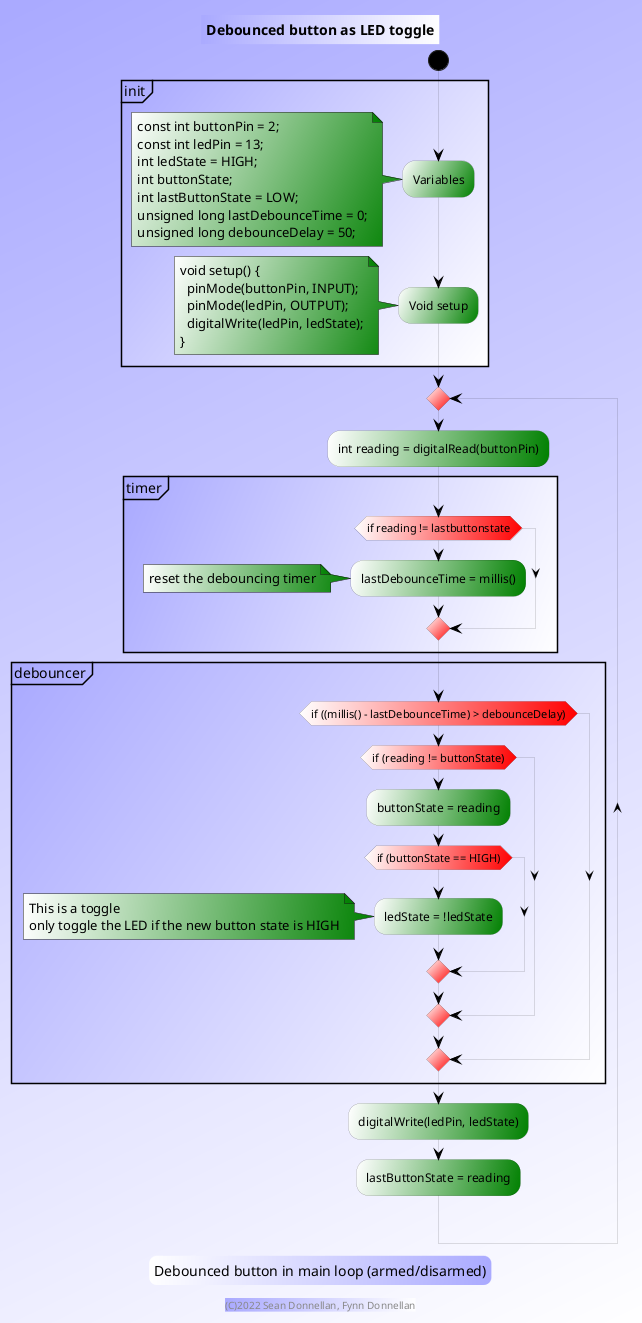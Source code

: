 @startuml
title Debounced button as LED toggle
footer (C)2022 Sean Donnellan, Fynn Donnellan

skinparam activity {
  StartColor black
  BarColor black/blue
  EndColor black
  BackgroundColor #fff/green
  DiamondBackgroundColor #fff/red
  BorderColor black
  BorderThickness 0
}
skinparam note {
  BackgroundColor #fff/green
}
skinparam ArrowColor black
skinparam BackgroundColor #aaf/fff
skinparam legendBackgroundColor #fff/aaf
skinparam LegendBorderThickness 0
skinparam PartitionBackgroundColor #aaf/fff

start
  partition init {
    :Variables;
    note left
      const int buttonPin = 2;
      const int ledPin = 13;
      int ledState = HIGH;
      int buttonState;
      int lastButtonState = LOW;
      unsigned long lastDebounceTime = 0;
      unsigned long debounceDelay = 50;
    end note
    :Void setup;
    note left
      void setup() {
        pinMode(buttonPin, INPUT);
        pinMode(ledPin, OUTPUT);
        digitalWrite(ledPin, ledState);
      }
    end note
  }
	repeat
	  :int reading = digitalRead(buttonPin);
    partition timer {
      if (if reading != lastbuttonstate)
	    :lastDebounceTime = millis();
      note left
        reset the debouncing timer
      end note
      endif
    }
    partition debouncer {
      if (if ((millis() - lastDebounceTime) > debounceDelay))
        if (if (reading != buttonState))
          :buttonState = reading;
          if (if (buttonState == HIGH))
            :ledState = !ledState;
            note left
              This is a toggle
              only toggle the LED if the new button state is HIGH
            end note
          endif
        endif
      endif
    }
    :digitalWrite(ledPin, ledState);
    :lastButtonState = reading;
 

legend
Debounced button in main loop (armed/disarmed)
end legend



@enduml

